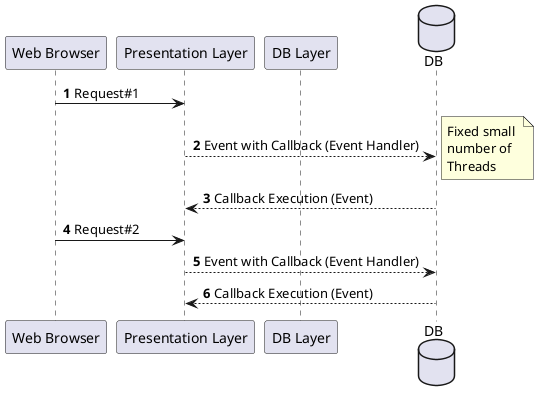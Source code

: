 @startuml
'https://plantuml.com/sequence-diagram

autonumber

participant "Web Browser" as web
participant "Presentation Layer" as ui
participant "DB Layer" as dblayer
database "DB" as db


web -> ui: Request#1
ui --> db: Event with Callback (Event Handler)
note right: Fixed small \nnumber of \nThreads
db --> ui: Callback Execution (Event)
web -> ui: Request#2
ui --> db: Event with Callback (Event Handler)
db --> ui: Callback Execution (Event)

@enduml